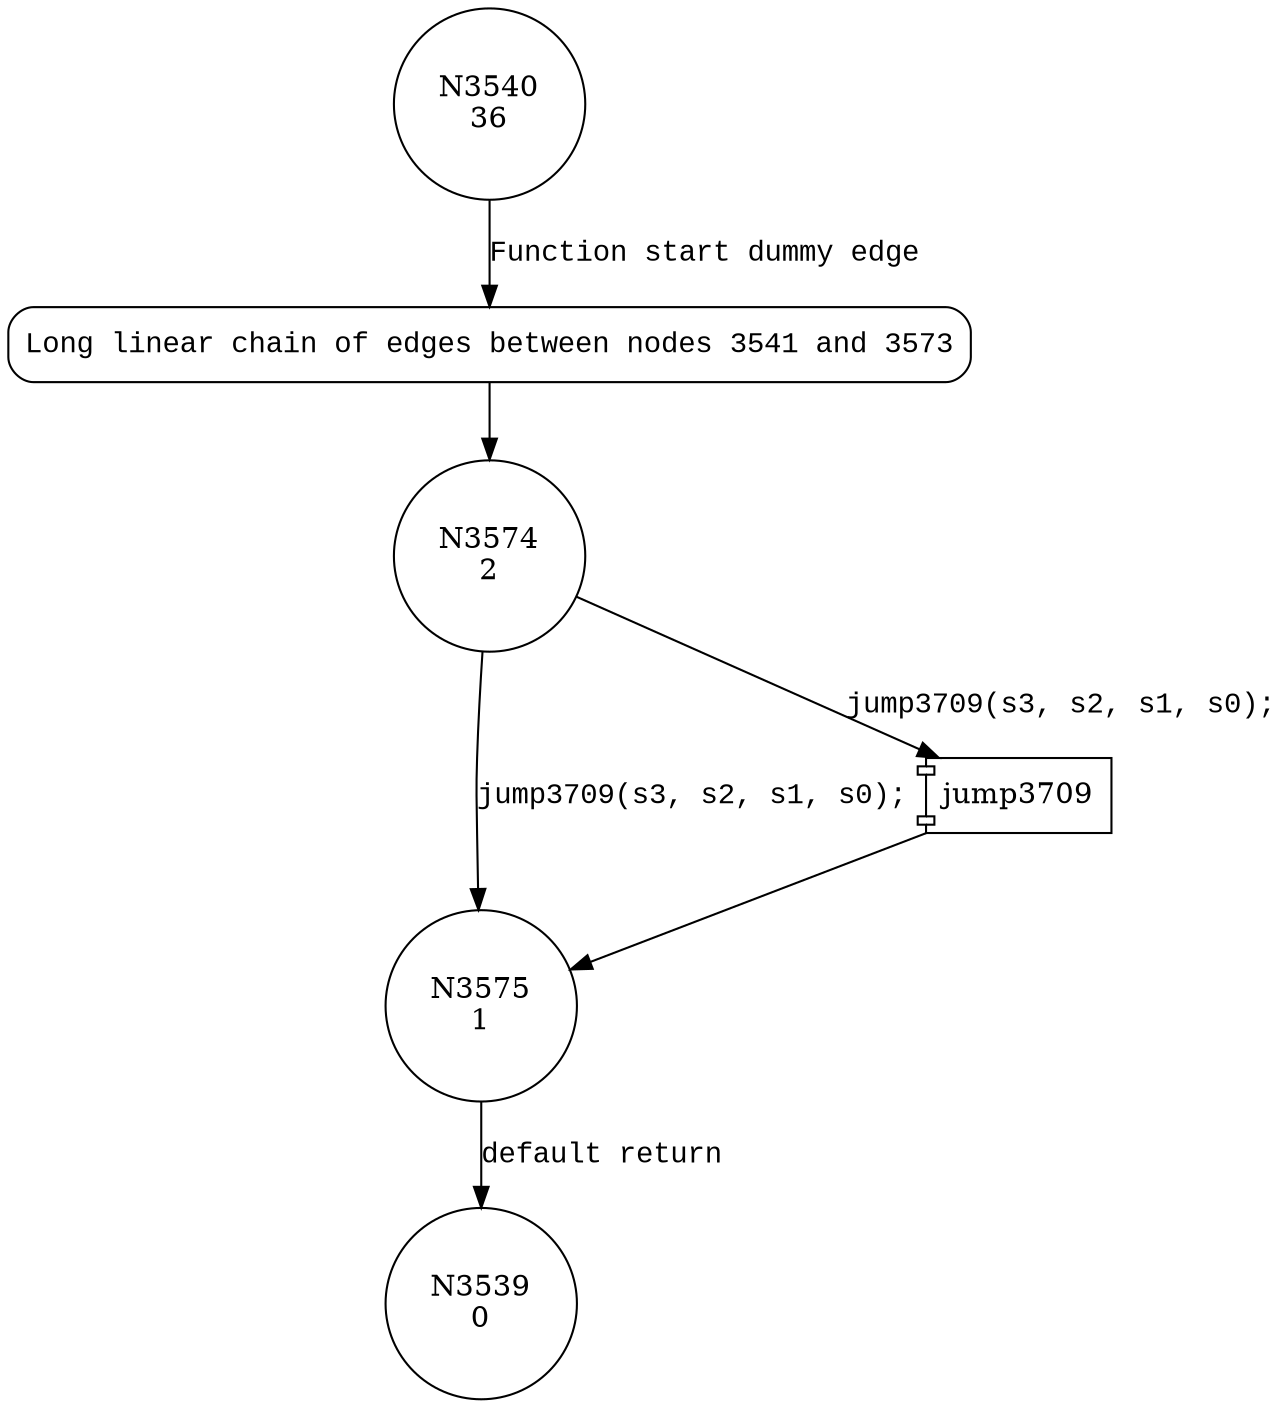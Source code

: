 digraph block3709 {
3540 [shape="circle" label="N3540\n36"]
3541 [shape="circle" label="N3541\n35"]
3574 [shape="circle" label="N3574\n2"]
3575 [shape="circle" label="N3575\n1"]
3539 [shape="circle" label="N3539\n0"]
3541 [style="filled,bold" penwidth="1" fillcolor="white" fontname="Courier New" shape="Mrecord" label="Long linear chain of edges between nodes 3541 and 3573"]
3541 -> 3574[label=""]
3540 -> 3541 [label="Function start dummy edge" fontname="Courier New"]
100101 [shape="component" label="jump3709"]
3574 -> 100101 [label="jump3709(s3, s2, s1, s0);" fontname="Courier New"]
100101 -> 3575 [label="" fontname="Courier New"]
3574 -> 3575 [label="jump3709(s3, s2, s1, s0);" fontname="Courier New"]
3575 -> 3539 [label="default return" fontname="Courier New"]
}